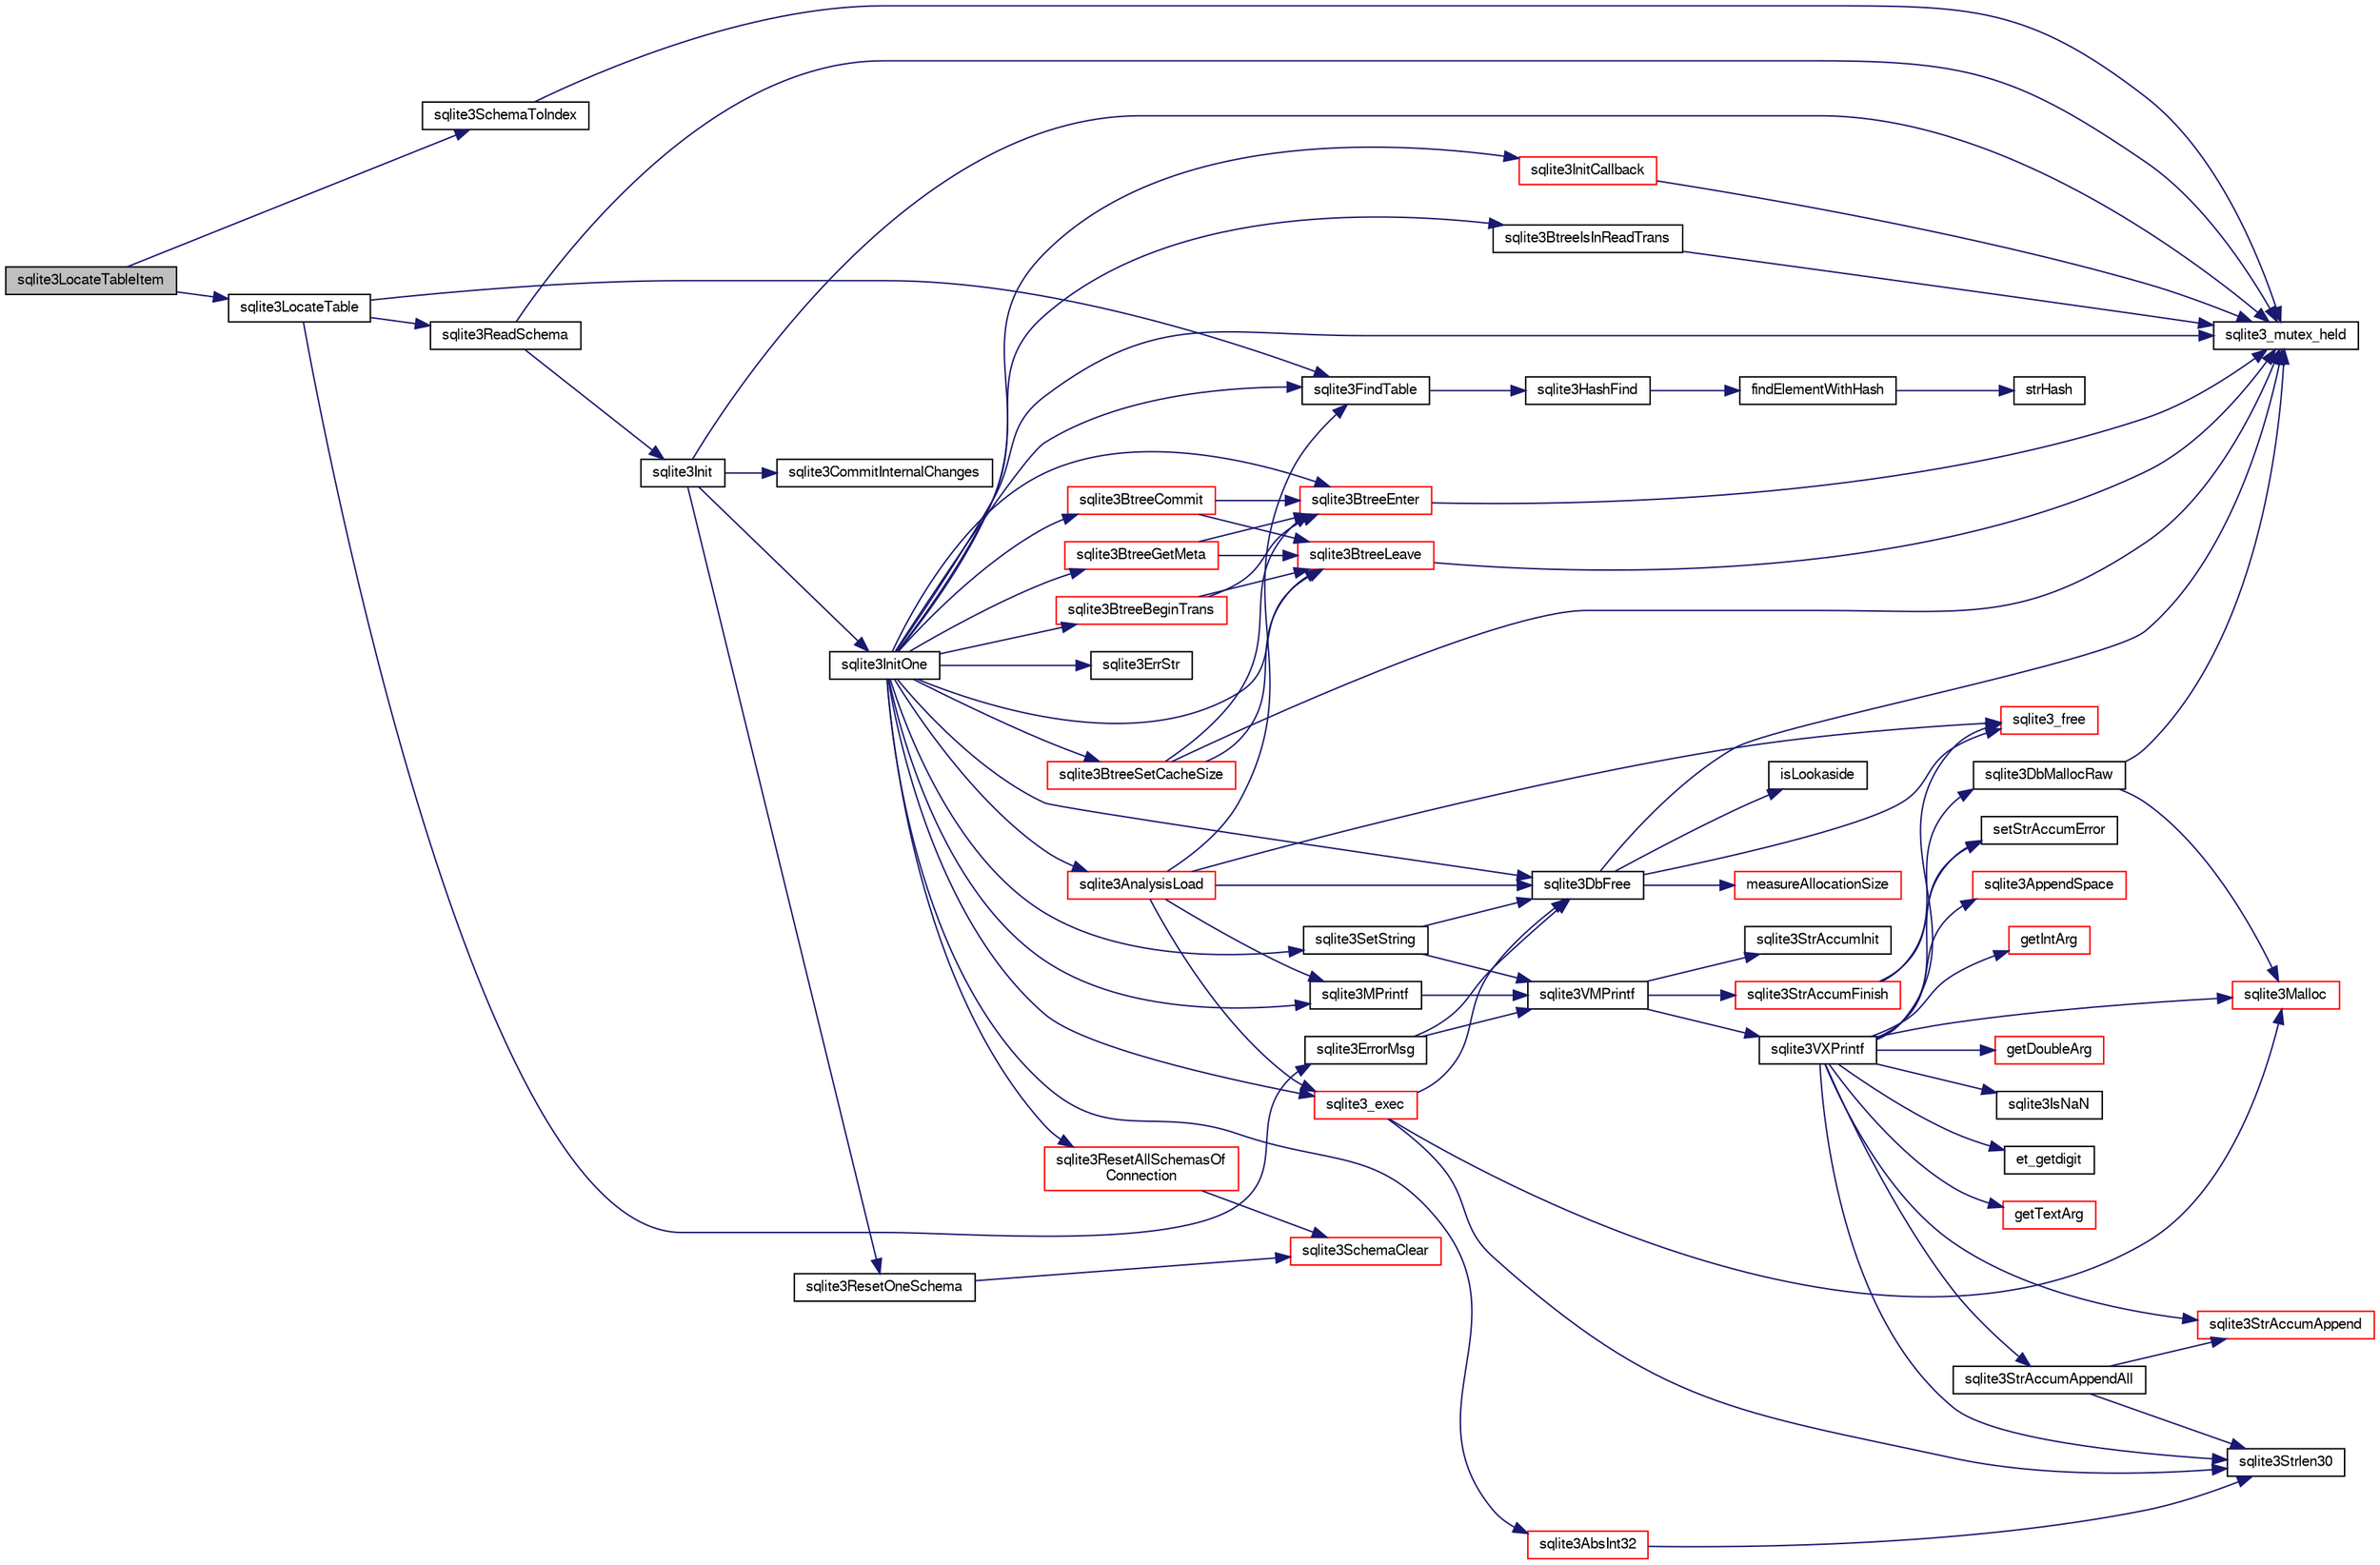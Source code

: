 digraph "sqlite3LocateTableItem"
{
  edge [fontname="FreeSans",fontsize="10",labelfontname="FreeSans",labelfontsize="10"];
  node [fontname="FreeSans",fontsize="10",shape=record];
  rankdir="LR";
  Node578438 [label="sqlite3LocateTableItem",height=0.2,width=0.4,color="black", fillcolor="grey75", style="filled", fontcolor="black"];
  Node578438 -> Node578439 [color="midnightblue",fontsize="10",style="solid",fontname="FreeSans"];
  Node578439 [label="sqlite3SchemaToIndex",height=0.2,width=0.4,color="black", fillcolor="white", style="filled",URL="$sqlite3_8c.html#ad9ef77a42022f1f8c8ab71b5761f5134"];
  Node578439 -> Node578440 [color="midnightblue",fontsize="10",style="solid",fontname="FreeSans"];
  Node578440 [label="sqlite3_mutex_held",height=0.2,width=0.4,color="black", fillcolor="white", style="filled",URL="$sqlite3_8c.html#acf77da68932b6bc163c5e68547ecc3e7"];
  Node578438 -> Node578441 [color="midnightblue",fontsize="10",style="solid",fontname="FreeSans"];
  Node578441 [label="sqlite3LocateTable",height=0.2,width=0.4,color="black", fillcolor="white", style="filled",URL="$sqlite3_8c.html#adfeea5b18971250d4ff7f5a44e134d75"];
  Node578441 -> Node578442 [color="midnightblue",fontsize="10",style="solid",fontname="FreeSans"];
  Node578442 [label="sqlite3ReadSchema",height=0.2,width=0.4,color="black", fillcolor="white", style="filled",URL="$sqlite3_8c.html#ac41a97f30334f7d35b2b5713097eca90"];
  Node578442 -> Node578440 [color="midnightblue",fontsize="10",style="solid",fontname="FreeSans"];
  Node578442 -> Node578443 [color="midnightblue",fontsize="10",style="solid",fontname="FreeSans"];
  Node578443 [label="sqlite3Init",height=0.2,width=0.4,color="black", fillcolor="white", style="filled",URL="$sqlite3_8c.html#aed74e3dc765631a833f522f425ff5a48"];
  Node578443 -> Node578440 [color="midnightblue",fontsize="10",style="solid",fontname="FreeSans"];
  Node578443 -> Node578444 [color="midnightblue",fontsize="10",style="solid",fontname="FreeSans"];
  Node578444 [label="sqlite3InitOne",height=0.2,width=0.4,color="black", fillcolor="white", style="filled",URL="$sqlite3_8c.html#ac4318b25df65269906b0379251fe9b85"];
  Node578444 -> Node578440 [color="midnightblue",fontsize="10",style="solid",fontname="FreeSans"];
  Node578444 -> Node578445 [color="midnightblue",fontsize="10",style="solid",fontname="FreeSans"];
  Node578445 [label="sqlite3InitCallback",height=0.2,width=0.4,color="red", fillcolor="white", style="filled",URL="$sqlite3_8c.html#a5183ff3c8b5311c7332250013ee018b3"];
  Node578445 -> Node578440 [color="midnightblue",fontsize="10",style="solid",fontname="FreeSans"];
  Node578444 -> Node578778 [color="midnightblue",fontsize="10",style="solid",fontname="FreeSans"];
  Node578778 [label="sqlite3FindTable",height=0.2,width=0.4,color="black", fillcolor="white", style="filled",URL="$sqlite3_8c.html#afa51dbee6173bf3a8a3df76b07cea789"];
  Node578778 -> Node578777 [color="midnightblue",fontsize="10",style="solid",fontname="FreeSans"];
  Node578777 [label="sqlite3HashFind",height=0.2,width=0.4,color="black", fillcolor="white", style="filled",URL="$sqlite3_8c.html#a8ca124229470a66b4c9c141ded48e2aa"];
  Node578777 -> Node578768 [color="midnightblue",fontsize="10",style="solid",fontname="FreeSans"];
  Node578768 [label="findElementWithHash",height=0.2,width=0.4,color="black", fillcolor="white", style="filled",URL="$sqlite3_8c.html#a75c0f574fa5d51702434c6e980d57d7f"];
  Node578768 -> Node578769 [color="midnightblue",fontsize="10",style="solid",fontname="FreeSans"];
  Node578769 [label="strHash",height=0.2,width=0.4,color="black", fillcolor="white", style="filled",URL="$sqlite3_8c.html#ad7193605dadc27cf291d54e15bdd011d"];
  Node578444 -> Node578739 [color="midnightblue",fontsize="10",style="solid",fontname="FreeSans"];
  Node578739 [label="sqlite3BtreeEnter",height=0.2,width=0.4,color="red", fillcolor="white", style="filled",URL="$sqlite3_8c.html#afa05d700ca373993fe6b0525b867feff"];
  Node578739 -> Node578440 [color="midnightblue",fontsize="10",style="solid",fontname="FreeSans"];
  Node578444 -> Node579346 [color="midnightblue",fontsize="10",style="solid",fontname="FreeSans"];
  Node579346 [label="sqlite3BtreeIsInReadTrans",height=0.2,width=0.4,color="black", fillcolor="white", style="filled",URL="$sqlite3_8c.html#a042d03b5e23a171bdb511e326a06b663"];
  Node579346 -> Node578440 [color="midnightblue",fontsize="10",style="solid",fontname="FreeSans"];
  Node578444 -> Node579132 [color="midnightblue",fontsize="10",style="solid",fontname="FreeSans"];
  Node579132 [label="sqlite3BtreeBeginTrans",height=0.2,width=0.4,color="red", fillcolor="white", style="filled",URL="$sqlite3_8c.html#a52d6706df15c67c22aa7d0e290c16bf5"];
  Node579132 -> Node578739 [color="midnightblue",fontsize="10",style="solid",fontname="FreeSans"];
  Node579132 -> Node578747 [color="midnightblue",fontsize="10",style="solid",fontname="FreeSans"];
  Node578747 [label="sqlite3BtreeLeave",height=0.2,width=0.4,color="red", fillcolor="white", style="filled",URL="$sqlite3_8c.html#a460e4f89d1aeef4b4d334cfe8165da89"];
  Node578747 -> Node578440 [color="midnightblue",fontsize="10",style="solid",fontname="FreeSans"];
  Node578444 -> Node578447 [color="midnightblue",fontsize="10",style="solid",fontname="FreeSans"];
  Node578447 [label="sqlite3SetString",height=0.2,width=0.4,color="black", fillcolor="white", style="filled",URL="$sqlite3_8c.html#aad368822484a1ceae010a829e27454ae"];
  Node578447 -> Node578448 [color="midnightblue",fontsize="10",style="solid",fontname="FreeSans"];
  Node578448 [label="sqlite3VMPrintf",height=0.2,width=0.4,color="black", fillcolor="white", style="filled",URL="$sqlite3_8c.html#a05535d0982ef06fbc2ee8195ebbae689"];
  Node578448 -> Node578449 [color="midnightblue",fontsize="10",style="solid",fontname="FreeSans"];
  Node578449 [label="sqlite3StrAccumInit",height=0.2,width=0.4,color="black", fillcolor="white", style="filled",URL="$sqlite3_8c.html#aabf95e113b9d54d519cd15a56215f560"];
  Node578448 -> Node578450 [color="midnightblue",fontsize="10",style="solid",fontname="FreeSans"];
  Node578450 [label="sqlite3VXPrintf",height=0.2,width=0.4,color="black", fillcolor="white", style="filled",URL="$sqlite3_8c.html#a63c25806c9bd4a2b76f9a0eb232c6bde"];
  Node578450 -> Node578451 [color="midnightblue",fontsize="10",style="solid",fontname="FreeSans"];
  Node578451 [label="sqlite3StrAccumAppend",height=0.2,width=0.4,color="red", fillcolor="white", style="filled",URL="$sqlite3_8c.html#a56664fa33def33c5a5245b623441d5e0"];
  Node578450 -> Node578723 [color="midnightblue",fontsize="10",style="solid",fontname="FreeSans"];
  Node578723 [label="getIntArg",height=0.2,width=0.4,color="red", fillcolor="white", style="filled",URL="$sqlite3_8c.html#abff258963dbd9205fb299851a64c67be"];
  Node578450 -> Node578468 [color="midnightblue",fontsize="10",style="solid",fontname="FreeSans"];
  Node578468 [label="sqlite3Malloc",height=0.2,width=0.4,color="red", fillcolor="white", style="filled",URL="$sqlite3_8c.html#a361a2eaa846b1885f123abe46f5d8b2b"];
  Node578450 -> Node578454 [color="midnightblue",fontsize="10",style="solid",fontname="FreeSans"];
  Node578454 [label="setStrAccumError",height=0.2,width=0.4,color="black", fillcolor="white", style="filled",URL="$sqlite3_8c.html#a3dc479a1fc8ba1ab8edfe51f8a0b102c"];
  Node578450 -> Node578724 [color="midnightblue",fontsize="10",style="solid",fontname="FreeSans"];
  Node578724 [label="getDoubleArg",height=0.2,width=0.4,color="red", fillcolor="white", style="filled",URL="$sqlite3_8c.html#a1cf25120072c85bd261983b24c12c3d9"];
  Node578450 -> Node578617 [color="midnightblue",fontsize="10",style="solid",fontname="FreeSans"];
  Node578617 [label="sqlite3IsNaN",height=0.2,width=0.4,color="black", fillcolor="white", style="filled",URL="$sqlite3_8c.html#aed4d78203877c3486765ccbc7feebb50"];
  Node578450 -> Node578535 [color="midnightblue",fontsize="10",style="solid",fontname="FreeSans"];
  Node578535 [label="sqlite3Strlen30",height=0.2,width=0.4,color="black", fillcolor="white", style="filled",URL="$sqlite3_8c.html#a3dcd80ba41f1a308193dee74857b62a7"];
  Node578450 -> Node578725 [color="midnightblue",fontsize="10",style="solid",fontname="FreeSans"];
  Node578725 [label="et_getdigit",height=0.2,width=0.4,color="black", fillcolor="white", style="filled",URL="$sqlite3_8c.html#a40c5a308749ad07cc2397a53e081bff0"];
  Node578450 -> Node578726 [color="midnightblue",fontsize="10",style="solid",fontname="FreeSans"];
  Node578726 [label="getTextArg",height=0.2,width=0.4,color="red", fillcolor="white", style="filled",URL="$sqlite3_8c.html#afbb41850423ef20071cefaab0431e04d"];
  Node578450 -> Node578727 [color="midnightblue",fontsize="10",style="solid",fontname="FreeSans"];
  Node578727 [label="sqlite3StrAccumAppendAll",height=0.2,width=0.4,color="black", fillcolor="white", style="filled",URL="$sqlite3_8c.html#acaf8f3e4f99a3c3a4a77e9c987547289"];
  Node578727 -> Node578451 [color="midnightblue",fontsize="10",style="solid",fontname="FreeSans"];
  Node578727 -> Node578535 [color="midnightblue",fontsize="10",style="solid",fontname="FreeSans"];
  Node578450 -> Node578728 [color="midnightblue",fontsize="10",style="solid",fontname="FreeSans"];
  Node578728 [label="sqlite3AppendSpace",height=0.2,width=0.4,color="red", fillcolor="white", style="filled",URL="$sqlite3_8c.html#aefd38a5afc0020d4a93855c3ee7c63a8"];
  Node578450 -> Node578461 [color="midnightblue",fontsize="10",style="solid",fontname="FreeSans"];
  Node578461 [label="sqlite3_free",height=0.2,width=0.4,color="red", fillcolor="white", style="filled",URL="$sqlite3_8c.html#a6552349e36a8a691af5487999ab09519"];
  Node578448 -> Node578499 [color="midnightblue",fontsize="10",style="solid",fontname="FreeSans"];
  Node578499 [label="sqlite3StrAccumFinish",height=0.2,width=0.4,color="red", fillcolor="white", style="filled",URL="$sqlite3_8c.html#adb7f26b10ac1b847db6f000ef4c2e2ba"];
  Node578499 -> Node578467 [color="midnightblue",fontsize="10",style="solid",fontname="FreeSans"];
  Node578467 [label="sqlite3DbMallocRaw",height=0.2,width=0.4,color="black", fillcolor="white", style="filled",URL="$sqlite3_8c.html#abbe8be0cf7175e11ddc3e2218fad924e"];
  Node578467 -> Node578440 [color="midnightblue",fontsize="10",style="solid",fontname="FreeSans"];
  Node578467 -> Node578468 [color="midnightblue",fontsize="10",style="solid",fontname="FreeSans"];
  Node578499 -> Node578454 [color="midnightblue",fontsize="10",style="solid",fontname="FreeSans"];
  Node578447 -> Node578456 [color="midnightblue",fontsize="10",style="solid",fontname="FreeSans"];
  Node578456 [label="sqlite3DbFree",height=0.2,width=0.4,color="black", fillcolor="white", style="filled",URL="$sqlite3_8c.html#ac70ab821a6607b4a1b909582dc37a069"];
  Node578456 -> Node578440 [color="midnightblue",fontsize="10",style="solid",fontname="FreeSans"];
  Node578456 -> Node578457 [color="midnightblue",fontsize="10",style="solid",fontname="FreeSans"];
  Node578457 [label="measureAllocationSize",height=0.2,width=0.4,color="red", fillcolor="white", style="filled",URL="$sqlite3_8c.html#a45731e644a22fdb756e2b6337224217a"];
  Node578456 -> Node578460 [color="midnightblue",fontsize="10",style="solid",fontname="FreeSans"];
  Node578460 [label="isLookaside",height=0.2,width=0.4,color="black", fillcolor="white", style="filled",URL="$sqlite3_8c.html#a770fa05ff9717b75e16f4d968a77b897"];
  Node578456 -> Node578461 [color="midnightblue",fontsize="10",style="solid",fontname="FreeSans"];
  Node578444 -> Node579086 [color="midnightblue",fontsize="10",style="solid",fontname="FreeSans"];
  Node579086 [label="sqlite3ErrStr",height=0.2,width=0.4,color="black", fillcolor="white", style="filled",URL="$sqlite3_8c.html#ab289afae24fa83e42f3d78b3b7e91793"];
  Node578444 -> Node579155 [color="midnightblue",fontsize="10",style="solid",fontname="FreeSans"];
  Node579155 [label="sqlite3BtreeGetMeta",height=0.2,width=0.4,color="red", fillcolor="white", style="filled",URL="$sqlite3_8c.html#aa1124ad3e3ee4dada2aa96eebd4e9c9a"];
  Node579155 -> Node578739 [color="midnightblue",fontsize="10",style="solid",fontname="FreeSans"];
  Node579155 -> Node578747 [color="midnightblue",fontsize="10",style="solid",fontname="FreeSans"];
  Node578444 -> Node579027 [color="midnightblue",fontsize="10",style="solid",fontname="FreeSans"];
  Node579027 [label="sqlite3AbsInt32",height=0.2,width=0.4,color="red", fillcolor="white", style="filled",URL="$sqlite3_8c.html#a8fdd09f2c6e36df943b6b6092ac0dcbf"];
  Node579027 -> Node578535 [color="midnightblue",fontsize="10",style="solid",fontname="FreeSans"];
  Node578444 -> Node579397 [color="midnightblue",fontsize="10",style="solid",fontname="FreeSans"];
  Node579397 [label="sqlite3BtreeSetCacheSize",height=0.2,width=0.4,color="red", fillcolor="white", style="filled",URL="$sqlite3_8c.html#ac64a997f50ee2fe50f1d2d87aef61364"];
  Node579397 -> Node578440 [color="midnightblue",fontsize="10",style="solid",fontname="FreeSans"];
  Node579397 -> Node578739 [color="midnightblue",fontsize="10",style="solid",fontname="FreeSans"];
  Node579397 -> Node578747 [color="midnightblue",fontsize="10",style="solid",fontname="FreeSans"];
  Node578444 -> Node578711 [color="midnightblue",fontsize="10",style="solid",fontname="FreeSans"];
  Node578711 [label="sqlite3MPrintf",height=0.2,width=0.4,color="black", fillcolor="white", style="filled",URL="$sqlite3_8c.html#a208ef0df84e9778778804a19af03efea"];
  Node578711 -> Node578448 [color="midnightblue",fontsize="10",style="solid",fontname="FreeSans"];
  Node578444 -> Node579275 [color="midnightblue",fontsize="10",style="solid",fontname="FreeSans"];
  Node579275 [label="sqlite3_exec",height=0.2,width=0.4,color="red", fillcolor="white", style="filled",URL="$sqlite3_8c.html#a97487ec8150e0bcc8fa392ab8f0e24db"];
  Node579275 -> Node578456 [color="midnightblue",fontsize="10",style="solid",fontname="FreeSans"];
  Node579275 -> Node578535 [color="midnightblue",fontsize="10",style="solid",fontname="FreeSans"];
  Node579275 -> Node578468 [color="midnightblue",fontsize="10",style="solid",fontname="FreeSans"];
  Node578444 -> Node578456 [color="midnightblue",fontsize="10",style="solid",fontname="FreeSans"];
  Node578444 -> Node579294 [color="midnightblue",fontsize="10",style="solid",fontname="FreeSans"];
  Node579294 [label="sqlite3AnalysisLoad",height=0.2,width=0.4,color="red", fillcolor="white", style="filled",URL="$sqlite3_8c.html#a48a2301c27e1d3d68708b9b8761b5a01"];
  Node579294 -> Node578778 [color="midnightblue",fontsize="10",style="solid",fontname="FreeSans"];
  Node579294 -> Node578711 [color="midnightblue",fontsize="10",style="solid",fontname="FreeSans"];
  Node579294 -> Node579275 [color="midnightblue",fontsize="10",style="solid",fontname="FreeSans"];
  Node579294 -> Node578456 [color="midnightblue",fontsize="10",style="solid",fontname="FreeSans"];
  Node579294 -> Node578461 [color="midnightblue",fontsize="10",style="solid",fontname="FreeSans"];
  Node578444 -> Node578999 [color="midnightblue",fontsize="10",style="solid",fontname="FreeSans"];
  Node578999 [label="sqlite3ResetAllSchemasOf\lConnection",height=0.2,width=0.4,color="red", fillcolor="white", style="filled",URL="$sqlite3_8c.html#a2fc0d7e9d7e688a2a81ea4775dd12e33"];
  Node578999 -> Node579000 [color="midnightblue",fontsize="10",style="solid",fontname="FreeSans"];
  Node579000 [label="sqlite3SchemaClear",height=0.2,width=0.4,color="red", fillcolor="white", style="filled",URL="$sqlite3_8c.html#a927c603430267e42c56ab38ca221322a"];
  Node578444 -> Node579339 [color="midnightblue",fontsize="10",style="solid",fontname="FreeSans"];
  Node579339 [label="sqlite3BtreeCommit",height=0.2,width=0.4,color="red", fillcolor="white", style="filled",URL="$sqlite3_8c.html#a8e56ab314556935f9f73080147d26419"];
  Node579339 -> Node578739 [color="midnightblue",fontsize="10",style="solid",fontname="FreeSans"];
  Node579339 -> Node578747 [color="midnightblue",fontsize="10",style="solid",fontname="FreeSans"];
  Node578444 -> Node578747 [color="midnightblue",fontsize="10",style="solid",fontname="FreeSans"];
  Node578443 -> Node579156 [color="midnightblue",fontsize="10",style="solid",fontname="FreeSans"];
  Node579156 [label="sqlite3ResetOneSchema",height=0.2,width=0.4,color="black", fillcolor="white", style="filled",URL="$sqlite3_8c.html#aae32656cb46c5449ae7c53fc8aa27887"];
  Node579156 -> Node579000 [color="midnightblue",fontsize="10",style="solid",fontname="FreeSans"];
  Node578443 -> Node579072 [color="midnightblue",fontsize="10",style="solid",fontname="FreeSans"];
  Node579072 [label="sqlite3CommitInternalChanges",height=0.2,width=0.4,color="black", fillcolor="white", style="filled",URL="$sqlite3_8c.html#a1c26fb995a23591a1f6592d008e3e237"];
  Node578441 -> Node578778 [color="midnightblue",fontsize="10",style="solid",fontname="FreeSans"];
  Node578441 -> Node578756 [color="midnightblue",fontsize="10",style="solid",fontname="FreeSans"];
  Node578756 [label="sqlite3ErrorMsg",height=0.2,width=0.4,color="black", fillcolor="white", style="filled",URL="$sqlite3_8c.html#aee2798e173651adae0f9c85469f3457d"];
  Node578756 -> Node578448 [color="midnightblue",fontsize="10",style="solid",fontname="FreeSans"];
  Node578756 -> Node578456 [color="midnightblue",fontsize="10",style="solid",fontname="FreeSans"];
}
